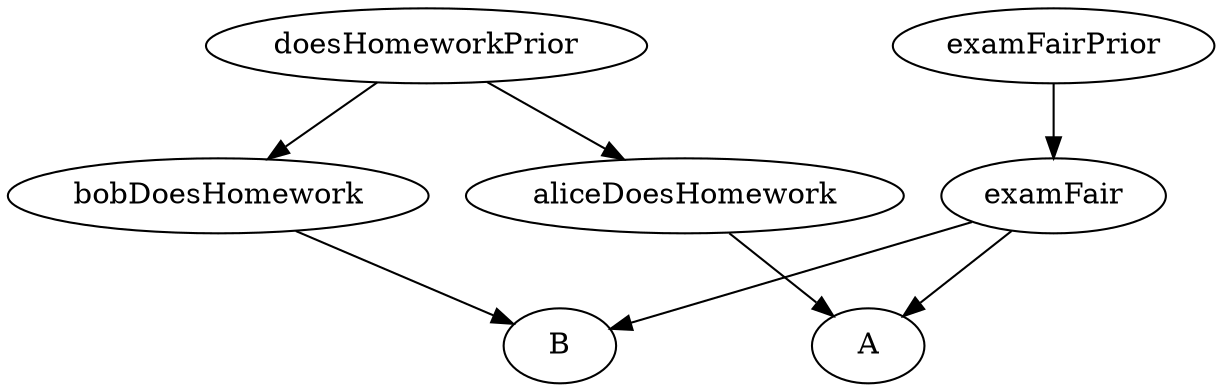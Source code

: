 digraph G {

  examFairPrior -> examFair;

  doesHomeworkPrior -> aliceDoesHomework;
  doesHomeworkPrior -> bobDoesHomework;

  aliceDoesHomework -> A
  bobDoesHomework -> B

  examFair -> A
  examFair -> B
  
}